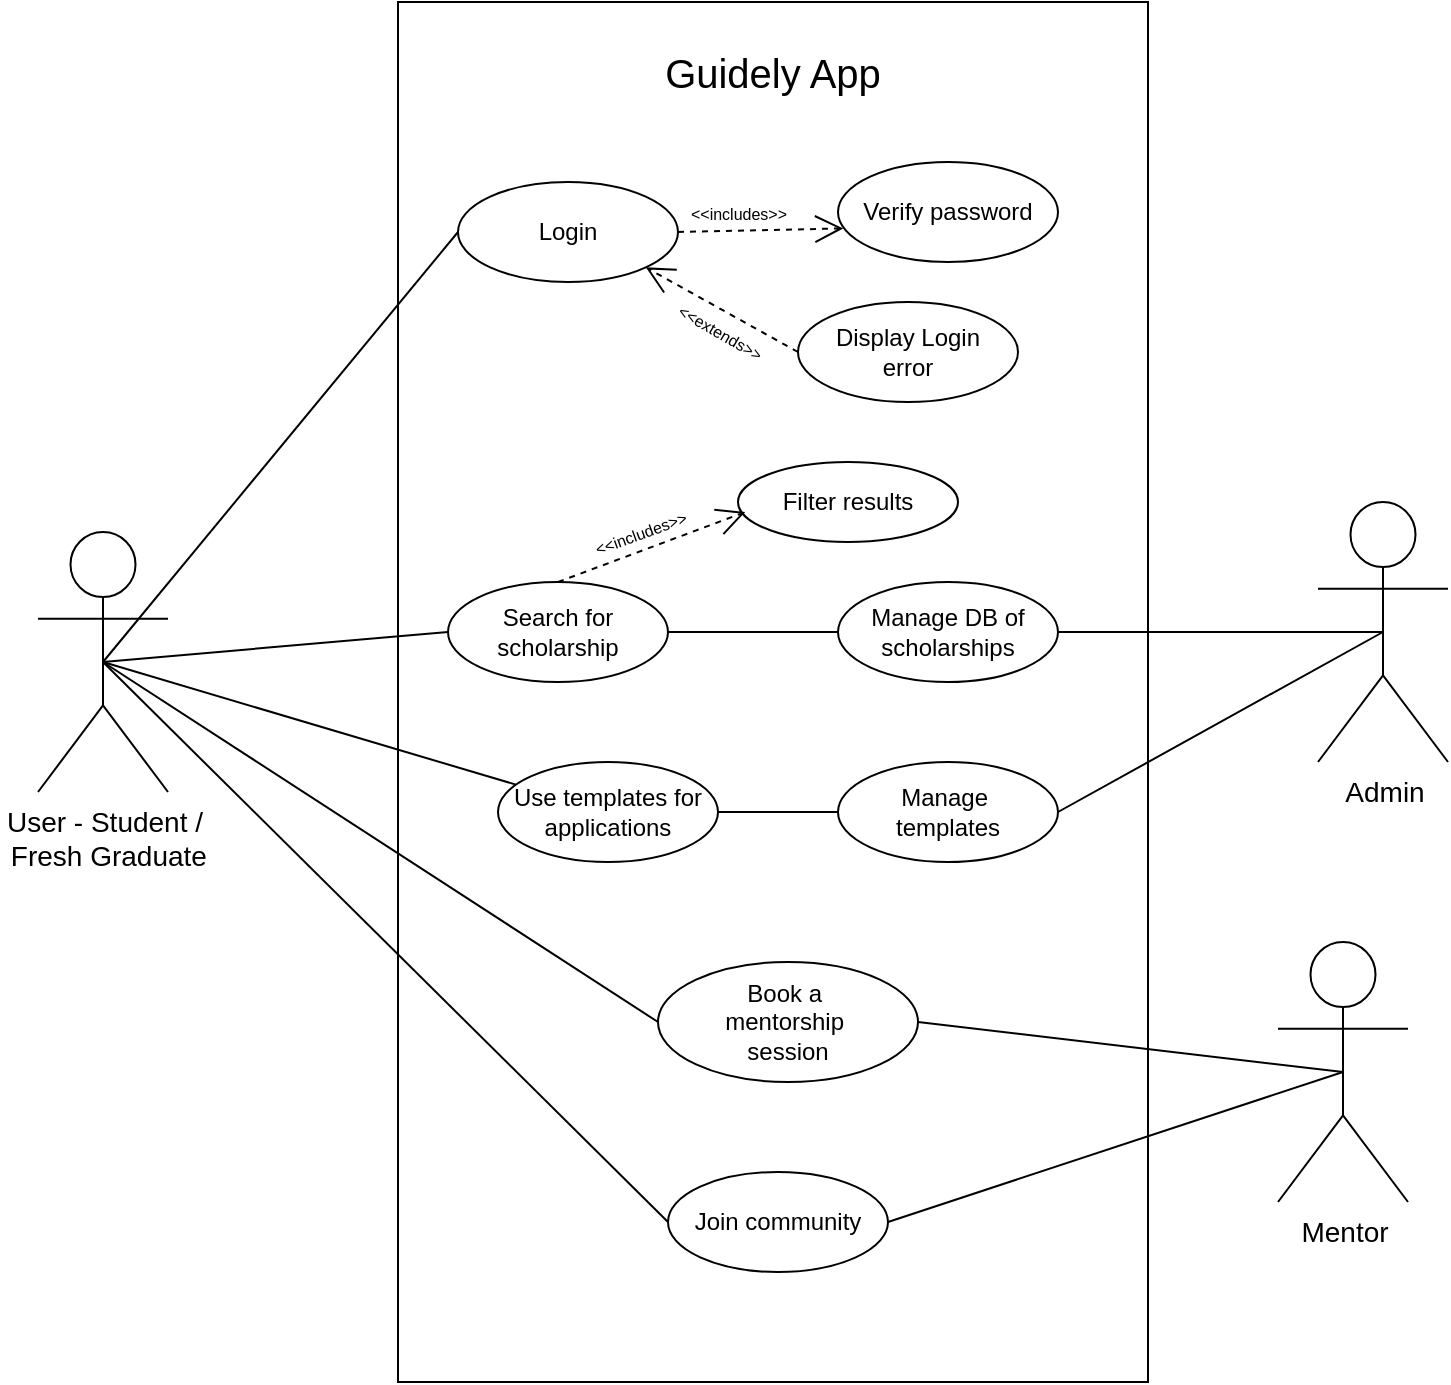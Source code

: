 <mxfile version="28.2.7">
  <diagram name="Page-1" id="_hoMwd28Hi3362FazXL0">
    <mxGraphModel dx="1489" dy="833" grid="1" gridSize="10" guides="1" tooltips="1" connect="1" arrows="1" fold="1" page="1" pageScale="1" pageWidth="850" pageHeight="1100" math="0" shadow="0">
      <root>
        <mxCell id="0" />
        <mxCell id="1" parent="0" />
        <mxCell id="oyE9tzZyl3FOCuDMrKJ6-2" value="" style="rounded=0;whiteSpace=wrap;html=1;" parent="1" vertex="1">
          <mxGeometry x="240" y="280" width="375" height="690" as="geometry" />
        </mxCell>
        <mxCell id="oyE9tzZyl3FOCuDMrKJ6-3" value="Mentor" style="shape=umlActor;verticalLabelPosition=bottom;verticalAlign=top;html=1;outlineConnect=0;fontSize=14;" parent="1" vertex="1">
          <mxGeometry x="680" y="750" width="65" height="130" as="geometry" />
        </mxCell>
        <mxCell id="oyE9tzZyl3FOCuDMrKJ6-7" value="User - Student /&lt;br&gt;&amp;nbsp;Fresh Graduate" style="shape=umlActor;verticalLabelPosition=bottom;verticalAlign=top;html=1;outlineConnect=0;fontSize=14;" parent="1" vertex="1">
          <mxGeometry x="60" y="545" width="65" height="130" as="geometry" />
        </mxCell>
        <mxCell id="oyE9tzZyl3FOCuDMrKJ6-8" value="Guidely App" style="text;html=1;whiteSpace=wrap;strokeColor=none;fillColor=none;align=center;verticalAlign=middle;rounded=0;fontSize=20;" parent="1" vertex="1">
          <mxGeometry x="370" y="300" width="115" height="30" as="geometry" />
        </mxCell>
        <mxCell id="oyE9tzZyl3FOCuDMrKJ6-9" value="Login" style="ellipse;whiteSpace=wrap;html=1;" parent="1" vertex="1">
          <mxGeometry x="270" y="370" width="110" height="50" as="geometry" />
        </mxCell>
        <mxCell id="oyE9tzZyl3FOCuDMrKJ6-13" value="" style="endArrow=none;html=1;rounded=0;entryX=0;entryY=0.5;entryDx=0;entryDy=0;exitX=0.5;exitY=0.5;exitDx=0;exitDy=0;exitPerimeter=0;" parent="1" source="oyE9tzZyl3FOCuDMrKJ6-7" target="oyE9tzZyl3FOCuDMrKJ6-9" edge="1">
          <mxGeometry width="50" height="50" relative="1" as="geometry">
            <mxPoint x="220" y="460" as="sourcePoint" />
            <mxPoint x="270" y="410" as="targetPoint" />
          </mxGeometry>
        </mxCell>
        <mxCell id="oyE9tzZyl3FOCuDMrKJ6-14" value="&lt;div&gt;Display Login&lt;/div&gt;&lt;div&gt;error&lt;/div&gt;" style="ellipse;whiteSpace=wrap;html=1;" parent="1" vertex="1">
          <mxGeometry x="440" y="430" width="110" height="50" as="geometry" />
        </mxCell>
        <mxCell id="oyE9tzZyl3FOCuDMrKJ6-15" value="Verify password" style="ellipse;whiteSpace=wrap;html=1;" parent="1" vertex="1">
          <mxGeometry x="460" y="360" width="110" height="50" as="geometry" />
        </mxCell>
        <mxCell id="oyE9tzZyl3FOCuDMrKJ6-17" value="" style="endArrow=open;dashed=1;endFill=0;endSize=12;html=1;rounded=0;exitX=1;exitY=0.5;exitDx=0;exitDy=0;entryX=0.024;entryY=0.664;entryDx=0;entryDy=0;entryPerimeter=0;" parent="1" source="oyE9tzZyl3FOCuDMrKJ6-9" target="oyE9tzZyl3FOCuDMrKJ6-15" edge="1">
          <mxGeometry width="160" relative="1" as="geometry">
            <mxPoint x="300" y="360" as="sourcePoint" />
            <mxPoint x="460" y="360" as="targetPoint" />
            <Array as="points" />
          </mxGeometry>
        </mxCell>
        <mxCell id="oyE9tzZyl3FOCuDMrKJ6-29" value="&amp;lt;&amp;lt;includes&amp;gt;&amp;gt;" style="edgeLabel;html=1;align=center;verticalAlign=middle;resizable=0;points=[];fontSize=8;rotation=0;labelBackgroundColor=none;" parent="oyE9tzZyl3FOCuDMrKJ6-17" vertex="1" connectable="0">
          <mxGeometry x="-0.218" y="1" relative="1" as="geometry">
            <mxPoint x="-3" y="-8" as="offset" />
          </mxGeometry>
        </mxCell>
        <mxCell id="oyE9tzZyl3FOCuDMrKJ6-30" value="&amp;lt;&amp;lt;extends&amp;gt;&amp;gt;" style="edgeLabel;html=1;align=center;verticalAlign=middle;resizable=0;points=[];fontSize=8;rotation=30;labelBorderColor=none;labelBackgroundColor=none;" parent="oyE9tzZyl3FOCuDMrKJ6-17" vertex="1" connectable="0">
          <mxGeometry x="-0.218" y="1" relative="1" as="geometry">
            <mxPoint x="-12" y="51" as="offset" />
          </mxGeometry>
        </mxCell>
        <mxCell id="oyE9tzZyl3FOCuDMrKJ6-18" value="" style="endArrow=open;dashed=1;endFill=0;endSize=12;html=1;rounded=0;exitX=0;exitY=0.5;exitDx=0;exitDy=0;entryX=1;entryY=1;entryDx=0;entryDy=0;" parent="1" source="oyE9tzZyl3FOCuDMrKJ6-14" target="oyE9tzZyl3FOCuDMrKJ6-9" edge="1">
          <mxGeometry width="160" relative="1" as="geometry">
            <mxPoint x="390" y="425" as="sourcePoint" />
            <mxPoint x="453" y="403" as="targetPoint" />
          </mxGeometry>
        </mxCell>
        <mxCell id="oyE9tzZyl3FOCuDMrKJ6-21" value="Search for scholarship" style="ellipse;whiteSpace=wrap;html=1;" parent="1" vertex="1">
          <mxGeometry x="265" y="570" width="110" height="50" as="geometry" />
        </mxCell>
        <mxCell id="oyE9tzZyl3FOCuDMrKJ6-22" value="" style="endArrow=none;html=1;rounded=0;exitX=0.5;exitY=0.5;exitDx=0;exitDy=0;exitPerimeter=0;entryX=0;entryY=0.5;entryDx=0;entryDy=0;" parent="1" source="oyE9tzZyl3FOCuDMrKJ6-7" target="oyE9tzZyl3FOCuDMrKJ6-21" edge="1">
          <mxGeometry width="50" height="50" relative="1" as="geometry">
            <mxPoint x="240" y="550" as="sourcePoint" />
            <mxPoint x="290" y="500" as="targetPoint" />
          </mxGeometry>
        </mxCell>
        <mxCell id="oyE9tzZyl3FOCuDMrKJ6-23" value="&lt;div&gt;Book a&amp;nbsp;&lt;/div&gt;&lt;div&gt;mentorship&amp;nbsp;&lt;/div&gt;&lt;div&gt;session&lt;/div&gt;" style="ellipse;whiteSpace=wrap;html=1;" parent="1" vertex="1">
          <mxGeometry x="370" y="760" width="130" height="60" as="geometry" />
        </mxCell>
        <mxCell id="oyE9tzZyl3FOCuDMrKJ6-24" value="" style="endArrow=none;html=1;rounded=0;exitX=0.5;exitY=0.5;exitDx=0;exitDy=0;exitPerimeter=0;entryX=0;entryY=0.5;entryDx=0;entryDy=0;" parent="1" source="oyE9tzZyl3FOCuDMrKJ6-7" target="oyE9tzZyl3FOCuDMrKJ6-23" edge="1">
          <mxGeometry width="50" height="50" relative="1" as="geometry">
            <mxPoint x="133" y="475" as="sourcePoint" />
            <mxPoint x="325" y="585" as="targetPoint" />
          </mxGeometry>
        </mxCell>
        <mxCell id="oyE9tzZyl3FOCuDMrKJ6-25" value="" style="endArrow=none;html=1;rounded=0;exitX=1;exitY=0.5;exitDx=0;exitDy=0;entryX=0.5;entryY=0.5;entryDx=0;entryDy=0;entryPerimeter=0;" parent="1" source="oyE9tzZyl3FOCuDMrKJ6-23" target="oyE9tzZyl3FOCuDMrKJ6-3" edge="1">
          <mxGeometry width="50" height="50" relative="1" as="geometry">
            <mxPoint x="670" y="510" as="sourcePoint" />
            <mxPoint x="720" y="460" as="targetPoint" />
          </mxGeometry>
        </mxCell>
        <mxCell id="oyE9tzZyl3FOCuDMrKJ6-28" value="Admin" style="shape=umlActor;verticalLabelPosition=bottom;verticalAlign=top;html=1;outlineConnect=0;fontSize=14;" parent="1" vertex="1">
          <mxGeometry x="700" y="530" width="65" height="130" as="geometry" />
        </mxCell>
        <mxCell id="yesUAJ_sbjPm9EkFX8gr-1" value="&lt;div&gt;Manage DB of&lt;/div&gt;&lt;div&gt;scholarships&lt;/div&gt;" style="ellipse;whiteSpace=wrap;html=1;" vertex="1" parent="1">
          <mxGeometry x="460" y="570" width="110" height="50" as="geometry" />
        </mxCell>
        <mxCell id="yesUAJ_sbjPm9EkFX8gr-2" value="" style="endArrow=none;html=1;rounded=0;entryX=0;entryY=0.5;entryDx=0;entryDy=0;exitX=1;exitY=0.5;exitDx=0;exitDy=0;" edge="1" parent="1" source="oyE9tzZyl3FOCuDMrKJ6-21" target="yesUAJ_sbjPm9EkFX8gr-1">
          <mxGeometry width="50" height="50" relative="1" as="geometry">
            <mxPoint x="410" y="580" as="sourcePoint" />
            <mxPoint x="460" y="530" as="targetPoint" />
          </mxGeometry>
        </mxCell>
        <mxCell id="yesUAJ_sbjPm9EkFX8gr-3" value="" style="endArrow=none;html=1;rounded=0;entryX=0.5;entryY=0.5;entryDx=0;entryDy=0;entryPerimeter=0;exitX=1;exitY=0.5;exitDx=0;exitDy=0;" edge="1" parent="1" source="yesUAJ_sbjPm9EkFX8gr-1" target="oyE9tzZyl3FOCuDMrKJ6-28">
          <mxGeometry width="50" height="50" relative="1" as="geometry">
            <mxPoint x="570" y="610" as="sourcePoint" />
            <mxPoint x="620" y="560" as="targetPoint" />
          </mxGeometry>
        </mxCell>
        <mxCell id="yesUAJ_sbjPm9EkFX8gr-16" value="Join community" style="ellipse;whiteSpace=wrap;html=1;" vertex="1" parent="1">
          <mxGeometry x="375" y="865" width="110" height="50" as="geometry" />
        </mxCell>
        <mxCell id="yesUAJ_sbjPm9EkFX8gr-18" value="" style="endArrow=none;html=1;rounded=0;entryX=0;entryY=0.5;entryDx=0;entryDy=0;exitX=0.5;exitY=0.5;exitDx=0;exitDy=0;exitPerimeter=0;" edge="1" parent="1" source="oyE9tzZyl3FOCuDMrKJ6-7" target="yesUAJ_sbjPm9EkFX8gr-16">
          <mxGeometry width="50" height="50" relative="1" as="geometry">
            <mxPoint x="170" y="750" as="sourcePoint" />
            <mxPoint x="220" y="700" as="targetPoint" />
          </mxGeometry>
        </mxCell>
        <mxCell id="yesUAJ_sbjPm9EkFX8gr-19" value="" style="endArrow=none;html=1;rounded=0;entryX=0.5;entryY=0.5;entryDx=0;entryDy=0;entryPerimeter=0;exitX=1;exitY=0.5;exitDx=0;exitDy=0;" edge="1" parent="1" source="yesUAJ_sbjPm9EkFX8gr-16" target="oyE9tzZyl3FOCuDMrKJ6-3">
          <mxGeometry width="50" height="50" relative="1" as="geometry">
            <mxPoint x="620" y="780" as="sourcePoint" />
            <mxPoint x="670" y="730" as="targetPoint" />
          </mxGeometry>
        </mxCell>
        <mxCell id="yesUAJ_sbjPm9EkFX8gr-21" value="&lt;div&gt;Use templates for&lt;/div&gt;&lt;div&gt;applications&lt;/div&gt;" style="ellipse;whiteSpace=wrap;html=1;" vertex="1" parent="1">
          <mxGeometry x="290" y="660" width="110" height="50" as="geometry" />
        </mxCell>
        <mxCell id="yesUAJ_sbjPm9EkFX8gr-22" value="" style="endArrow=none;html=1;rounded=0;exitX=0.5;exitY=0.5;exitDx=0;exitDy=0;exitPerimeter=0;" edge="1" parent="1" source="oyE9tzZyl3FOCuDMrKJ6-7" target="yesUAJ_sbjPm9EkFX8gr-21">
          <mxGeometry width="50" height="50" relative="1" as="geometry">
            <mxPoint x="180" y="660" as="sourcePoint" />
            <mxPoint x="230" y="610" as="targetPoint" />
          </mxGeometry>
        </mxCell>
        <mxCell id="yesUAJ_sbjPm9EkFX8gr-23" value="&lt;div&gt;Manage&amp;nbsp;&lt;/div&gt;&lt;div&gt;templates&lt;/div&gt;" style="ellipse;whiteSpace=wrap;html=1;" vertex="1" parent="1">
          <mxGeometry x="460" y="660" width="110" height="50" as="geometry" />
        </mxCell>
        <mxCell id="yesUAJ_sbjPm9EkFX8gr-24" value="" style="endArrow=none;html=1;rounded=0;" edge="1" parent="1" source="yesUAJ_sbjPm9EkFX8gr-21" target="yesUAJ_sbjPm9EkFX8gr-23">
          <mxGeometry width="50" height="50" relative="1" as="geometry">
            <mxPoint x="400" y="715" as="sourcePoint" />
            <mxPoint x="460" y="665" as="targetPoint" />
          </mxGeometry>
        </mxCell>
        <mxCell id="yesUAJ_sbjPm9EkFX8gr-27" value="" style="endArrow=none;html=1;rounded=0;entryX=0.5;entryY=0.5;entryDx=0;entryDy=0;entryPerimeter=0;exitX=1;exitY=0.5;exitDx=0;exitDy=0;" edge="1" parent="1" source="yesUAJ_sbjPm9EkFX8gr-23" target="oyE9tzZyl3FOCuDMrKJ6-28">
          <mxGeometry width="50" height="50" relative="1" as="geometry">
            <mxPoint x="610" y="630" as="sourcePoint" />
            <mxPoint x="660" y="580" as="targetPoint" />
          </mxGeometry>
        </mxCell>
        <mxCell id="yesUAJ_sbjPm9EkFX8gr-29" value="Filter results" style="ellipse;whiteSpace=wrap;html=1;" vertex="1" parent="1">
          <mxGeometry x="410" y="510" width="110" height="40" as="geometry" />
        </mxCell>
        <mxCell id="yesUAJ_sbjPm9EkFX8gr-30" value="" style="endArrow=open;dashed=1;endFill=0;endSize=12;html=1;rounded=0;exitX=0.5;exitY=0;exitDx=0;exitDy=0;entryX=0.033;entryY=0.626;entryDx=0;entryDy=0;entryPerimeter=0;" edge="1" parent="1" source="oyE9tzZyl3FOCuDMrKJ6-21" target="yesUAJ_sbjPm9EkFX8gr-29">
          <mxGeometry width="160" relative="1" as="geometry">
            <mxPoint x="290" y="552" as="sourcePoint" />
            <mxPoint x="353" y="530" as="targetPoint" />
            <Array as="points" />
          </mxGeometry>
        </mxCell>
        <mxCell id="yesUAJ_sbjPm9EkFX8gr-31" value="&amp;lt;&amp;lt;includes&amp;gt;&amp;gt;" style="edgeLabel;html=1;align=center;verticalAlign=middle;resizable=0;points=[];fontSize=8;rotation=-20;labelBackgroundColor=none;" vertex="1" connectable="0" parent="yesUAJ_sbjPm9EkFX8gr-30">
          <mxGeometry x="-0.218" y="1" relative="1" as="geometry">
            <mxPoint x="4" y="-10" as="offset" />
          </mxGeometry>
        </mxCell>
      </root>
    </mxGraphModel>
  </diagram>
</mxfile>
